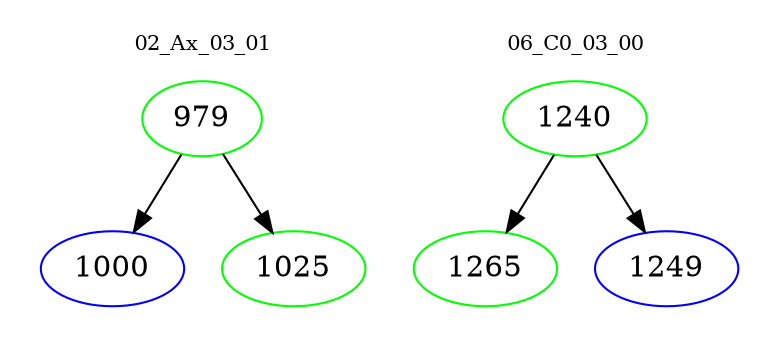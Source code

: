 digraph{
subgraph cluster_0 {
color = white
label = "02_Ax_03_01";
fontsize=10;
T0_979 [label="979", color="green"]
T0_979 -> T0_1000 [color="black"]
T0_1000 [label="1000", color="blue"]
T0_979 -> T0_1025 [color="black"]
T0_1025 [label="1025", color="green"]
}
subgraph cluster_1 {
color = white
label = "06_C0_03_00";
fontsize=10;
T1_1240 [label="1240", color="green"]
T1_1240 -> T1_1265 [color="black"]
T1_1265 [label="1265", color="green"]
T1_1240 -> T1_1249 [color="black"]
T1_1249 [label="1249", color="blue"]
}
}
